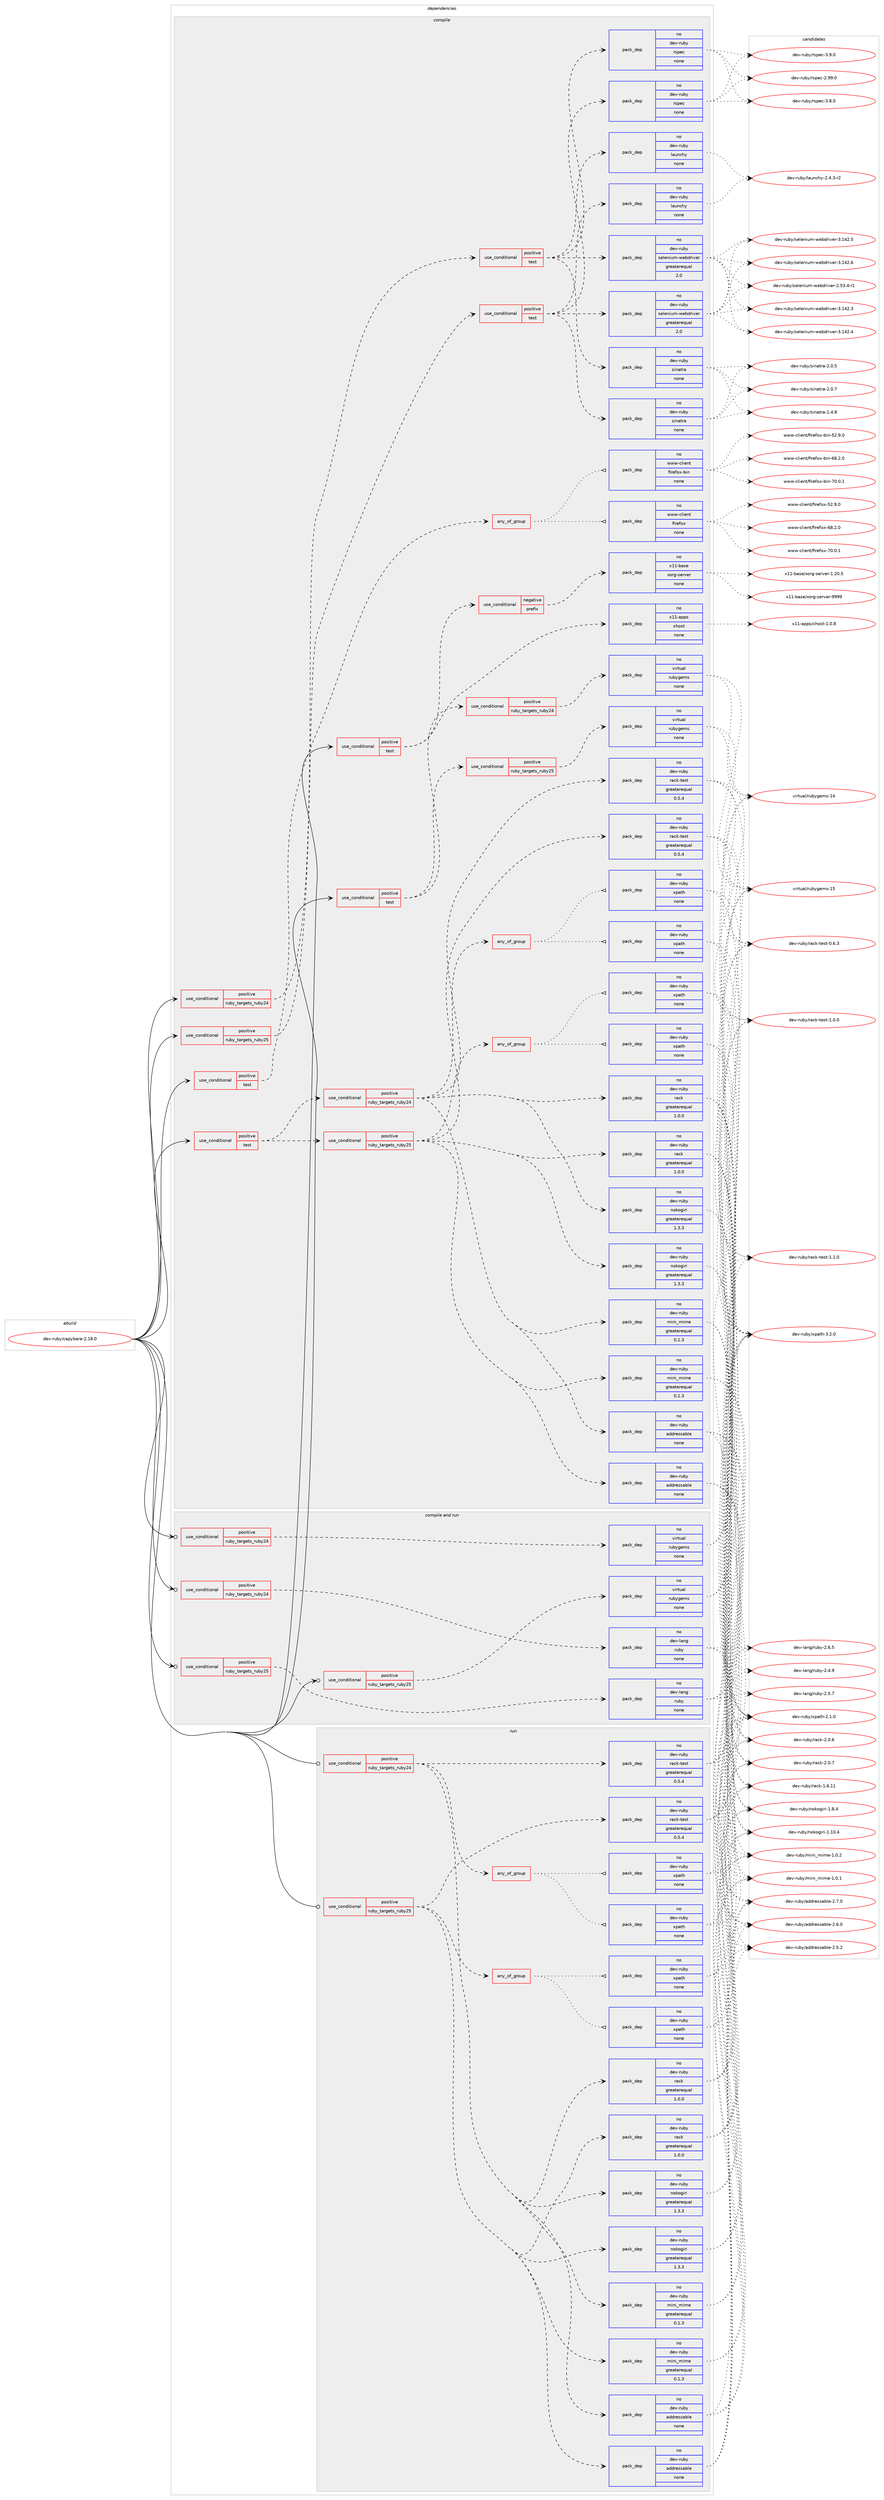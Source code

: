 digraph prolog {

# *************
# Graph options
# *************

newrank=true;
concentrate=true;
compound=true;
graph [rankdir=LR,fontname=Helvetica,fontsize=10,ranksep=1.5];#, ranksep=2.5, nodesep=0.2];
edge  [arrowhead=vee];
node  [fontname=Helvetica,fontsize=10];

# **********
# The ebuild
# **********

subgraph cluster_leftcol {
color=gray;
rank=same;
label=<<i>ebuild</i>>;
id [label="dev-ruby/capybara-2.18.0", color=red, width=4, href="../dev-ruby/capybara-2.18.0.svg"];
}

# ****************
# The dependencies
# ****************

subgraph cluster_midcol {
color=gray;
label=<<i>dependencies</i>>;
subgraph cluster_compile {
fillcolor="#eeeeee";
style=filled;
label=<<i>compile</i>>;
subgraph cond159839 {
dependency680264 [label=<<TABLE BORDER="0" CELLBORDER="1" CELLSPACING="0" CELLPADDING="4"><TR><TD ROWSPAN="3" CELLPADDING="10">use_conditional</TD></TR><TR><TD>positive</TD></TR><TR><TD>ruby_targets_ruby24</TD></TR></TABLE>>, shape=none, color=red];
subgraph cond159840 {
dependency680265 [label=<<TABLE BORDER="0" CELLBORDER="1" CELLSPACING="0" CELLPADDING="4"><TR><TD ROWSPAN="3" CELLPADDING="10">use_conditional</TD></TR><TR><TD>positive</TD></TR><TR><TD>test</TD></TR></TABLE>>, shape=none, color=red];
subgraph pack508471 {
dependency680266 [label=<<TABLE BORDER="0" CELLBORDER="1" CELLSPACING="0" CELLPADDING="4" WIDTH="220"><TR><TD ROWSPAN="6" CELLPADDING="30">pack_dep</TD></TR><TR><TD WIDTH="110">no</TD></TR><TR><TD>dev-ruby</TD></TR><TR><TD>rspec</TD></TR><TR><TD>none</TD></TR><TR><TD></TD></TR></TABLE>>, shape=none, color=blue];
}
dependency680265:e -> dependency680266:w [weight=20,style="dashed",arrowhead="vee"];
subgraph pack508472 {
dependency680267 [label=<<TABLE BORDER="0" CELLBORDER="1" CELLSPACING="0" CELLPADDING="4" WIDTH="220"><TR><TD ROWSPAN="6" CELLPADDING="30">pack_dep</TD></TR><TR><TD WIDTH="110">no</TD></TR><TR><TD>dev-ruby</TD></TR><TR><TD>launchy</TD></TR><TR><TD>none</TD></TR><TR><TD></TD></TR></TABLE>>, shape=none, color=blue];
}
dependency680265:e -> dependency680267:w [weight=20,style="dashed",arrowhead="vee"];
subgraph pack508473 {
dependency680268 [label=<<TABLE BORDER="0" CELLBORDER="1" CELLSPACING="0" CELLPADDING="4" WIDTH="220"><TR><TD ROWSPAN="6" CELLPADDING="30">pack_dep</TD></TR><TR><TD WIDTH="110">no</TD></TR><TR><TD>dev-ruby</TD></TR><TR><TD>selenium-webdriver</TD></TR><TR><TD>greaterequal</TD></TR><TR><TD>2.0</TD></TR></TABLE>>, shape=none, color=blue];
}
dependency680265:e -> dependency680268:w [weight=20,style="dashed",arrowhead="vee"];
subgraph pack508474 {
dependency680269 [label=<<TABLE BORDER="0" CELLBORDER="1" CELLSPACING="0" CELLPADDING="4" WIDTH="220"><TR><TD ROWSPAN="6" CELLPADDING="30">pack_dep</TD></TR><TR><TD WIDTH="110">no</TD></TR><TR><TD>dev-ruby</TD></TR><TR><TD>sinatra</TD></TR><TR><TD>none</TD></TR><TR><TD></TD></TR></TABLE>>, shape=none, color=blue];
}
dependency680265:e -> dependency680269:w [weight=20,style="dashed",arrowhead="vee"];
}
dependency680264:e -> dependency680265:w [weight=20,style="dashed",arrowhead="vee"];
}
id:e -> dependency680264:w [weight=20,style="solid",arrowhead="vee"];
subgraph cond159841 {
dependency680270 [label=<<TABLE BORDER="0" CELLBORDER="1" CELLSPACING="0" CELLPADDING="4"><TR><TD ROWSPAN="3" CELLPADDING="10">use_conditional</TD></TR><TR><TD>positive</TD></TR><TR><TD>ruby_targets_ruby25</TD></TR></TABLE>>, shape=none, color=red];
subgraph cond159842 {
dependency680271 [label=<<TABLE BORDER="0" CELLBORDER="1" CELLSPACING="0" CELLPADDING="4"><TR><TD ROWSPAN="3" CELLPADDING="10">use_conditional</TD></TR><TR><TD>positive</TD></TR><TR><TD>test</TD></TR></TABLE>>, shape=none, color=red];
subgraph pack508475 {
dependency680272 [label=<<TABLE BORDER="0" CELLBORDER="1" CELLSPACING="0" CELLPADDING="4" WIDTH="220"><TR><TD ROWSPAN="6" CELLPADDING="30">pack_dep</TD></TR><TR><TD WIDTH="110">no</TD></TR><TR><TD>dev-ruby</TD></TR><TR><TD>rspec</TD></TR><TR><TD>none</TD></TR><TR><TD></TD></TR></TABLE>>, shape=none, color=blue];
}
dependency680271:e -> dependency680272:w [weight=20,style="dashed",arrowhead="vee"];
subgraph pack508476 {
dependency680273 [label=<<TABLE BORDER="0" CELLBORDER="1" CELLSPACING="0" CELLPADDING="4" WIDTH="220"><TR><TD ROWSPAN="6" CELLPADDING="30">pack_dep</TD></TR><TR><TD WIDTH="110">no</TD></TR><TR><TD>dev-ruby</TD></TR><TR><TD>launchy</TD></TR><TR><TD>none</TD></TR><TR><TD></TD></TR></TABLE>>, shape=none, color=blue];
}
dependency680271:e -> dependency680273:w [weight=20,style="dashed",arrowhead="vee"];
subgraph pack508477 {
dependency680274 [label=<<TABLE BORDER="0" CELLBORDER="1" CELLSPACING="0" CELLPADDING="4" WIDTH="220"><TR><TD ROWSPAN="6" CELLPADDING="30">pack_dep</TD></TR><TR><TD WIDTH="110">no</TD></TR><TR><TD>dev-ruby</TD></TR><TR><TD>selenium-webdriver</TD></TR><TR><TD>greaterequal</TD></TR><TR><TD>2.0</TD></TR></TABLE>>, shape=none, color=blue];
}
dependency680271:e -> dependency680274:w [weight=20,style="dashed",arrowhead="vee"];
subgraph pack508478 {
dependency680275 [label=<<TABLE BORDER="0" CELLBORDER="1" CELLSPACING="0" CELLPADDING="4" WIDTH="220"><TR><TD ROWSPAN="6" CELLPADDING="30">pack_dep</TD></TR><TR><TD WIDTH="110">no</TD></TR><TR><TD>dev-ruby</TD></TR><TR><TD>sinatra</TD></TR><TR><TD>none</TD></TR><TR><TD></TD></TR></TABLE>>, shape=none, color=blue];
}
dependency680271:e -> dependency680275:w [weight=20,style="dashed",arrowhead="vee"];
}
dependency680270:e -> dependency680271:w [weight=20,style="dashed",arrowhead="vee"];
}
id:e -> dependency680270:w [weight=20,style="solid",arrowhead="vee"];
subgraph cond159843 {
dependency680276 [label=<<TABLE BORDER="0" CELLBORDER="1" CELLSPACING="0" CELLPADDING="4"><TR><TD ROWSPAN="3" CELLPADDING="10">use_conditional</TD></TR><TR><TD>positive</TD></TR><TR><TD>test</TD></TR></TABLE>>, shape=none, color=red];
subgraph any11576 {
dependency680277 [label=<<TABLE BORDER="0" CELLBORDER="1" CELLSPACING="0" CELLPADDING="4"><TR><TD CELLPADDING="10">any_of_group</TD></TR></TABLE>>, shape=none, color=red];subgraph pack508479 {
dependency680278 [label=<<TABLE BORDER="0" CELLBORDER="1" CELLSPACING="0" CELLPADDING="4" WIDTH="220"><TR><TD ROWSPAN="6" CELLPADDING="30">pack_dep</TD></TR><TR><TD WIDTH="110">no</TD></TR><TR><TD>www-client</TD></TR><TR><TD>firefox</TD></TR><TR><TD>none</TD></TR><TR><TD></TD></TR></TABLE>>, shape=none, color=blue];
}
dependency680277:e -> dependency680278:w [weight=20,style="dotted",arrowhead="oinv"];
subgraph pack508480 {
dependency680279 [label=<<TABLE BORDER="0" CELLBORDER="1" CELLSPACING="0" CELLPADDING="4" WIDTH="220"><TR><TD ROWSPAN="6" CELLPADDING="30">pack_dep</TD></TR><TR><TD WIDTH="110">no</TD></TR><TR><TD>www-client</TD></TR><TR><TD>firefox-bin</TD></TR><TR><TD>none</TD></TR><TR><TD></TD></TR></TABLE>>, shape=none, color=blue];
}
dependency680277:e -> dependency680279:w [weight=20,style="dotted",arrowhead="oinv"];
}
dependency680276:e -> dependency680277:w [weight=20,style="dashed",arrowhead="vee"];
}
id:e -> dependency680276:w [weight=20,style="solid",arrowhead="vee"];
subgraph cond159844 {
dependency680280 [label=<<TABLE BORDER="0" CELLBORDER="1" CELLSPACING="0" CELLPADDING="4"><TR><TD ROWSPAN="3" CELLPADDING="10">use_conditional</TD></TR><TR><TD>positive</TD></TR><TR><TD>test</TD></TR></TABLE>>, shape=none, color=red];
subgraph cond159845 {
dependency680281 [label=<<TABLE BORDER="0" CELLBORDER="1" CELLSPACING="0" CELLPADDING="4"><TR><TD ROWSPAN="3" CELLPADDING="10">use_conditional</TD></TR><TR><TD>negative</TD></TR><TR><TD>prefix</TD></TR></TABLE>>, shape=none, color=red];
subgraph pack508481 {
dependency680282 [label=<<TABLE BORDER="0" CELLBORDER="1" CELLSPACING="0" CELLPADDING="4" WIDTH="220"><TR><TD ROWSPAN="6" CELLPADDING="30">pack_dep</TD></TR><TR><TD WIDTH="110">no</TD></TR><TR><TD>x11-base</TD></TR><TR><TD>xorg-server</TD></TR><TR><TD>none</TD></TR><TR><TD></TD></TR></TABLE>>, shape=none, color=blue];
}
dependency680281:e -> dependency680282:w [weight=20,style="dashed",arrowhead="vee"];
}
dependency680280:e -> dependency680281:w [weight=20,style="dashed",arrowhead="vee"];
subgraph pack508482 {
dependency680283 [label=<<TABLE BORDER="0" CELLBORDER="1" CELLSPACING="0" CELLPADDING="4" WIDTH="220"><TR><TD ROWSPAN="6" CELLPADDING="30">pack_dep</TD></TR><TR><TD WIDTH="110">no</TD></TR><TR><TD>x11-apps</TD></TR><TR><TD>xhost</TD></TR><TR><TD>none</TD></TR><TR><TD></TD></TR></TABLE>>, shape=none, color=blue];
}
dependency680280:e -> dependency680283:w [weight=20,style="dashed",arrowhead="vee"];
}
id:e -> dependency680280:w [weight=20,style="solid",arrowhead="vee"];
subgraph cond159846 {
dependency680284 [label=<<TABLE BORDER="0" CELLBORDER="1" CELLSPACING="0" CELLPADDING="4"><TR><TD ROWSPAN="3" CELLPADDING="10">use_conditional</TD></TR><TR><TD>positive</TD></TR><TR><TD>test</TD></TR></TABLE>>, shape=none, color=red];
subgraph cond159847 {
dependency680285 [label=<<TABLE BORDER="0" CELLBORDER="1" CELLSPACING="0" CELLPADDING="4"><TR><TD ROWSPAN="3" CELLPADDING="10">use_conditional</TD></TR><TR><TD>positive</TD></TR><TR><TD>ruby_targets_ruby24</TD></TR></TABLE>>, shape=none, color=red];
subgraph pack508483 {
dependency680286 [label=<<TABLE BORDER="0" CELLBORDER="1" CELLSPACING="0" CELLPADDING="4" WIDTH="220"><TR><TD ROWSPAN="6" CELLPADDING="30">pack_dep</TD></TR><TR><TD WIDTH="110">no</TD></TR><TR><TD>dev-ruby</TD></TR><TR><TD>addressable</TD></TR><TR><TD>none</TD></TR><TR><TD></TD></TR></TABLE>>, shape=none, color=blue];
}
dependency680285:e -> dependency680286:w [weight=20,style="dashed",arrowhead="vee"];
subgraph pack508484 {
dependency680287 [label=<<TABLE BORDER="0" CELLBORDER="1" CELLSPACING="0" CELLPADDING="4" WIDTH="220"><TR><TD ROWSPAN="6" CELLPADDING="30">pack_dep</TD></TR><TR><TD WIDTH="110">no</TD></TR><TR><TD>dev-ruby</TD></TR><TR><TD>mini_mime</TD></TR><TR><TD>greaterequal</TD></TR><TR><TD>0.1.3</TD></TR></TABLE>>, shape=none, color=blue];
}
dependency680285:e -> dependency680287:w [weight=20,style="dashed",arrowhead="vee"];
subgraph pack508485 {
dependency680288 [label=<<TABLE BORDER="0" CELLBORDER="1" CELLSPACING="0" CELLPADDING="4" WIDTH="220"><TR><TD ROWSPAN="6" CELLPADDING="30">pack_dep</TD></TR><TR><TD WIDTH="110">no</TD></TR><TR><TD>dev-ruby</TD></TR><TR><TD>nokogiri</TD></TR><TR><TD>greaterequal</TD></TR><TR><TD>1.3.3</TD></TR></TABLE>>, shape=none, color=blue];
}
dependency680285:e -> dependency680288:w [weight=20,style="dashed",arrowhead="vee"];
subgraph pack508486 {
dependency680289 [label=<<TABLE BORDER="0" CELLBORDER="1" CELLSPACING="0" CELLPADDING="4" WIDTH="220"><TR><TD ROWSPAN="6" CELLPADDING="30">pack_dep</TD></TR><TR><TD WIDTH="110">no</TD></TR><TR><TD>dev-ruby</TD></TR><TR><TD>rack</TD></TR><TR><TD>greaterequal</TD></TR><TR><TD>1.0.0</TD></TR></TABLE>>, shape=none, color=blue];
}
dependency680285:e -> dependency680289:w [weight=20,style="dashed",arrowhead="vee"];
subgraph pack508487 {
dependency680290 [label=<<TABLE BORDER="0" CELLBORDER="1" CELLSPACING="0" CELLPADDING="4" WIDTH="220"><TR><TD ROWSPAN="6" CELLPADDING="30">pack_dep</TD></TR><TR><TD WIDTH="110">no</TD></TR><TR><TD>dev-ruby</TD></TR><TR><TD>rack-test</TD></TR><TR><TD>greaterequal</TD></TR><TR><TD>0.5.4</TD></TR></TABLE>>, shape=none, color=blue];
}
dependency680285:e -> dependency680290:w [weight=20,style="dashed",arrowhead="vee"];
subgraph any11577 {
dependency680291 [label=<<TABLE BORDER="0" CELLBORDER="1" CELLSPACING="0" CELLPADDING="4"><TR><TD CELLPADDING="10">any_of_group</TD></TR></TABLE>>, shape=none, color=red];subgraph pack508488 {
dependency680292 [label=<<TABLE BORDER="0" CELLBORDER="1" CELLSPACING="0" CELLPADDING="4" WIDTH="220"><TR><TD ROWSPAN="6" CELLPADDING="30">pack_dep</TD></TR><TR><TD WIDTH="110">no</TD></TR><TR><TD>dev-ruby</TD></TR><TR><TD>xpath</TD></TR><TR><TD>none</TD></TR><TR><TD></TD></TR></TABLE>>, shape=none, color=blue];
}
dependency680291:e -> dependency680292:w [weight=20,style="dotted",arrowhead="oinv"];
subgraph pack508489 {
dependency680293 [label=<<TABLE BORDER="0" CELLBORDER="1" CELLSPACING="0" CELLPADDING="4" WIDTH="220"><TR><TD ROWSPAN="6" CELLPADDING="30">pack_dep</TD></TR><TR><TD WIDTH="110">no</TD></TR><TR><TD>dev-ruby</TD></TR><TR><TD>xpath</TD></TR><TR><TD>none</TD></TR><TR><TD></TD></TR></TABLE>>, shape=none, color=blue];
}
dependency680291:e -> dependency680293:w [weight=20,style="dotted",arrowhead="oinv"];
}
dependency680285:e -> dependency680291:w [weight=20,style="dashed",arrowhead="vee"];
}
dependency680284:e -> dependency680285:w [weight=20,style="dashed",arrowhead="vee"];
subgraph cond159848 {
dependency680294 [label=<<TABLE BORDER="0" CELLBORDER="1" CELLSPACING="0" CELLPADDING="4"><TR><TD ROWSPAN="3" CELLPADDING="10">use_conditional</TD></TR><TR><TD>positive</TD></TR><TR><TD>ruby_targets_ruby25</TD></TR></TABLE>>, shape=none, color=red];
subgraph pack508490 {
dependency680295 [label=<<TABLE BORDER="0" CELLBORDER="1" CELLSPACING="0" CELLPADDING="4" WIDTH="220"><TR><TD ROWSPAN="6" CELLPADDING="30">pack_dep</TD></TR><TR><TD WIDTH="110">no</TD></TR><TR><TD>dev-ruby</TD></TR><TR><TD>addressable</TD></TR><TR><TD>none</TD></TR><TR><TD></TD></TR></TABLE>>, shape=none, color=blue];
}
dependency680294:e -> dependency680295:w [weight=20,style="dashed",arrowhead="vee"];
subgraph pack508491 {
dependency680296 [label=<<TABLE BORDER="0" CELLBORDER="1" CELLSPACING="0" CELLPADDING="4" WIDTH="220"><TR><TD ROWSPAN="6" CELLPADDING="30">pack_dep</TD></TR><TR><TD WIDTH="110">no</TD></TR><TR><TD>dev-ruby</TD></TR><TR><TD>mini_mime</TD></TR><TR><TD>greaterequal</TD></TR><TR><TD>0.1.3</TD></TR></TABLE>>, shape=none, color=blue];
}
dependency680294:e -> dependency680296:w [weight=20,style="dashed",arrowhead="vee"];
subgraph pack508492 {
dependency680297 [label=<<TABLE BORDER="0" CELLBORDER="1" CELLSPACING="0" CELLPADDING="4" WIDTH="220"><TR><TD ROWSPAN="6" CELLPADDING="30">pack_dep</TD></TR><TR><TD WIDTH="110">no</TD></TR><TR><TD>dev-ruby</TD></TR><TR><TD>nokogiri</TD></TR><TR><TD>greaterequal</TD></TR><TR><TD>1.3.3</TD></TR></TABLE>>, shape=none, color=blue];
}
dependency680294:e -> dependency680297:w [weight=20,style="dashed",arrowhead="vee"];
subgraph pack508493 {
dependency680298 [label=<<TABLE BORDER="0" CELLBORDER="1" CELLSPACING="0" CELLPADDING="4" WIDTH="220"><TR><TD ROWSPAN="6" CELLPADDING="30">pack_dep</TD></TR><TR><TD WIDTH="110">no</TD></TR><TR><TD>dev-ruby</TD></TR><TR><TD>rack</TD></TR><TR><TD>greaterequal</TD></TR><TR><TD>1.0.0</TD></TR></TABLE>>, shape=none, color=blue];
}
dependency680294:e -> dependency680298:w [weight=20,style="dashed",arrowhead="vee"];
subgraph pack508494 {
dependency680299 [label=<<TABLE BORDER="0" CELLBORDER="1" CELLSPACING="0" CELLPADDING="4" WIDTH="220"><TR><TD ROWSPAN="6" CELLPADDING="30">pack_dep</TD></TR><TR><TD WIDTH="110">no</TD></TR><TR><TD>dev-ruby</TD></TR><TR><TD>rack-test</TD></TR><TR><TD>greaterequal</TD></TR><TR><TD>0.5.4</TD></TR></TABLE>>, shape=none, color=blue];
}
dependency680294:e -> dependency680299:w [weight=20,style="dashed",arrowhead="vee"];
subgraph any11578 {
dependency680300 [label=<<TABLE BORDER="0" CELLBORDER="1" CELLSPACING="0" CELLPADDING="4"><TR><TD CELLPADDING="10">any_of_group</TD></TR></TABLE>>, shape=none, color=red];subgraph pack508495 {
dependency680301 [label=<<TABLE BORDER="0" CELLBORDER="1" CELLSPACING="0" CELLPADDING="4" WIDTH="220"><TR><TD ROWSPAN="6" CELLPADDING="30">pack_dep</TD></TR><TR><TD WIDTH="110">no</TD></TR><TR><TD>dev-ruby</TD></TR><TR><TD>xpath</TD></TR><TR><TD>none</TD></TR><TR><TD></TD></TR></TABLE>>, shape=none, color=blue];
}
dependency680300:e -> dependency680301:w [weight=20,style="dotted",arrowhead="oinv"];
subgraph pack508496 {
dependency680302 [label=<<TABLE BORDER="0" CELLBORDER="1" CELLSPACING="0" CELLPADDING="4" WIDTH="220"><TR><TD ROWSPAN="6" CELLPADDING="30">pack_dep</TD></TR><TR><TD WIDTH="110">no</TD></TR><TR><TD>dev-ruby</TD></TR><TR><TD>xpath</TD></TR><TR><TD>none</TD></TR><TR><TD></TD></TR></TABLE>>, shape=none, color=blue];
}
dependency680300:e -> dependency680302:w [weight=20,style="dotted",arrowhead="oinv"];
}
dependency680294:e -> dependency680300:w [weight=20,style="dashed",arrowhead="vee"];
}
dependency680284:e -> dependency680294:w [weight=20,style="dashed",arrowhead="vee"];
}
id:e -> dependency680284:w [weight=20,style="solid",arrowhead="vee"];
subgraph cond159849 {
dependency680303 [label=<<TABLE BORDER="0" CELLBORDER="1" CELLSPACING="0" CELLPADDING="4"><TR><TD ROWSPAN="3" CELLPADDING="10">use_conditional</TD></TR><TR><TD>positive</TD></TR><TR><TD>test</TD></TR></TABLE>>, shape=none, color=red];
subgraph cond159850 {
dependency680304 [label=<<TABLE BORDER="0" CELLBORDER="1" CELLSPACING="0" CELLPADDING="4"><TR><TD ROWSPAN="3" CELLPADDING="10">use_conditional</TD></TR><TR><TD>positive</TD></TR><TR><TD>ruby_targets_ruby24</TD></TR></TABLE>>, shape=none, color=red];
subgraph pack508497 {
dependency680305 [label=<<TABLE BORDER="0" CELLBORDER="1" CELLSPACING="0" CELLPADDING="4" WIDTH="220"><TR><TD ROWSPAN="6" CELLPADDING="30">pack_dep</TD></TR><TR><TD WIDTH="110">no</TD></TR><TR><TD>virtual</TD></TR><TR><TD>rubygems</TD></TR><TR><TD>none</TD></TR><TR><TD></TD></TR></TABLE>>, shape=none, color=blue];
}
dependency680304:e -> dependency680305:w [weight=20,style="dashed",arrowhead="vee"];
}
dependency680303:e -> dependency680304:w [weight=20,style="dashed",arrowhead="vee"];
subgraph cond159851 {
dependency680306 [label=<<TABLE BORDER="0" CELLBORDER="1" CELLSPACING="0" CELLPADDING="4"><TR><TD ROWSPAN="3" CELLPADDING="10">use_conditional</TD></TR><TR><TD>positive</TD></TR><TR><TD>ruby_targets_ruby25</TD></TR></TABLE>>, shape=none, color=red];
subgraph pack508498 {
dependency680307 [label=<<TABLE BORDER="0" CELLBORDER="1" CELLSPACING="0" CELLPADDING="4" WIDTH="220"><TR><TD ROWSPAN="6" CELLPADDING="30">pack_dep</TD></TR><TR><TD WIDTH="110">no</TD></TR><TR><TD>virtual</TD></TR><TR><TD>rubygems</TD></TR><TR><TD>none</TD></TR><TR><TD></TD></TR></TABLE>>, shape=none, color=blue];
}
dependency680306:e -> dependency680307:w [weight=20,style="dashed",arrowhead="vee"];
}
dependency680303:e -> dependency680306:w [weight=20,style="dashed",arrowhead="vee"];
}
id:e -> dependency680303:w [weight=20,style="solid",arrowhead="vee"];
}
subgraph cluster_compileandrun {
fillcolor="#eeeeee";
style=filled;
label=<<i>compile and run</i>>;
subgraph cond159852 {
dependency680308 [label=<<TABLE BORDER="0" CELLBORDER="1" CELLSPACING="0" CELLPADDING="4"><TR><TD ROWSPAN="3" CELLPADDING="10">use_conditional</TD></TR><TR><TD>positive</TD></TR><TR><TD>ruby_targets_ruby24</TD></TR></TABLE>>, shape=none, color=red];
subgraph pack508499 {
dependency680309 [label=<<TABLE BORDER="0" CELLBORDER="1" CELLSPACING="0" CELLPADDING="4" WIDTH="220"><TR><TD ROWSPAN="6" CELLPADDING="30">pack_dep</TD></TR><TR><TD WIDTH="110">no</TD></TR><TR><TD>dev-lang</TD></TR><TR><TD>ruby</TD></TR><TR><TD>none</TD></TR><TR><TD></TD></TR></TABLE>>, shape=none, color=blue];
}
dependency680308:e -> dependency680309:w [weight=20,style="dashed",arrowhead="vee"];
}
id:e -> dependency680308:w [weight=20,style="solid",arrowhead="odotvee"];
subgraph cond159853 {
dependency680310 [label=<<TABLE BORDER="0" CELLBORDER="1" CELLSPACING="0" CELLPADDING="4"><TR><TD ROWSPAN="3" CELLPADDING="10">use_conditional</TD></TR><TR><TD>positive</TD></TR><TR><TD>ruby_targets_ruby24</TD></TR></TABLE>>, shape=none, color=red];
subgraph pack508500 {
dependency680311 [label=<<TABLE BORDER="0" CELLBORDER="1" CELLSPACING="0" CELLPADDING="4" WIDTH="220"><TR><TD ROWSPAN="6" CELLPADDING="30">pack_dep</TD></TR><TR><TD WIDTH="110">no</TD></TR><TR><TD>virtual</TD></TR><TR><TD>rubygems</TD></TR><TR><TD>none</TD></TR><TR><TD></TD></TR></TABLE>>, shape=none, color=blue];
}
dependency680310:e -> dependency680311:w [weight=20,style="dashed",arrowhead="vee"];
}
id:e -> dependency680310:w [weight=20,style="solid",arrowhead="odotvee"];
subgraph cond159854 {
dependency680312 [label=<<TABLE BORDER="0" CELLBORDER="1" CELLSPACING="0" CELLPADDING="4"><TR><TD ROWSPAN="3" CELLPADDING="10">use_conditional</TD></TR><TR><TD>positive</TD></TR><TR><TD>ruby_targets_ruby25</TD></TR></TABLE>>, shape=none, color=red];
subgraph pack508501 {
dependency680313 [label=<<TABLE BORDER="0" CELLBORDER="1" CELLSPACING="0" CELLPADDING="4" WIDTH="220"><TR><TD ROWSPAN="6" CELLPADDING="30">pack_dep</TD></TR><TR><TD WIDTH="110">no</TD></TR><TR><TD>dev-lang</TD></TR><TR><TD>ruby</TD></TR><TR><TD>none</TD></TR><TR><TD></TD></TR></TABLE>>, shape=none, color=blue];
}
dependency680312:e -> dependency680313:w [weight=20,style="dashed",arrowhead="vee"];
}
id:e -> dependency680312:w [weight=20,style="solid",arrowhead="odotvee"];
subgraph cond159855 {
dependency680314 [label=<<TABLE BORDER="0" CELLBORDER="1" CELLSPACING="0" CELLPADDING="4"><TR><TD ROWSPAN="3" CELLPADDING="10">use_conditional</TD></TR><TR><TD>positive</TD></TR><TR><TD>ruby_targets_ruby25</TD></TR></TABLE>>, shape=none, color=red];
subgraph pack508502 {
dependency680315 [label=<<TABLE BORDER="0" CELLBORDER="1" CELLSPACING="0" CELLPADDING="4" WIDTH="220"><TR><TD ROWSPAN="6" CELLPADDING="30">pack_dep</TD></TR><TR><TD WIDTH="110">no</TD></TR><TR><TD>virtual</TD></TR><TR><TD>rubygems</TD></TR><TR><TD>none</TD></TR><TR><TD></TD></TR></TABLE>>, shape=none, color=blue];
}
dependency680314:e -> dependency680315:w [weight=20,style="dashed",arrowhead="vee"];
}
id:e -> dependency680314:w [weight=20,style="solid",arrowhead="odotvee"];
}
subgraph cluster_run {
fillcolor="#eeeeee";
style=filled;
label=<<i>run</i>>;
subgraph cond159856 {
dependency680316 [label=<<TABLE BORDER="0" CELLBORDER="1" CELLSPACING="0" CELLPADDING="4"><TR><TD ROWSPAN="3" CELLPADDING="10">use_conditional</TD></TR><TR><TD>positive</TD></TR><TR><TD>ruby_targets_ruby24</TD></TR></TABLE>>, shape=none, color=red];
subgraph pack508503 {
dependency680317 [label=<<TABLE BORDER="0" CELLBORDER="1" CELLSPACING="0" CELLPADDING="4" WIDTH="220"><TR><TD ROWSPAN="6" CELLPADDING="30">pack_dep</TD></TR><TR><TD WIDTH="110">no</TD></TR><TR><TD>dev-ruby</TD></TR><TR><TD>addressable</TD></TR><TR><TD>none</TD></TR><TR><TD></TD></TR></TABLE>>, shape=none, color=blue];
}
dependency680316:e -> dependency680317:w [weight=20,style="dashed",arrowhead="vee"];
subgraph pack508504 {
dependency680318 [label=<<TABLE BORDER="0" CELLBORDER="1" CELLSPACING="0" CELLPADDING="4" WIDTH="220"><TR><TD ROWSPAN="6" CELLPADDING="30">pack_dep</TD></TR><TR><TD WIDTH="110">no</TD></TR><TR><TD>dev-ruby</TD></TR><TR><TD>mini_mime</TD></TR><TR><TD>greaterequal</TD></TR><TR><TD>0.1.3</TD></TR></TABLE>>, shape=none, color=blue];
}
dependency680316:e -> dependency680318:w [weight=20,style="dashed",arrowhead="vee"];
subgraph pack508505 {
dependency680319 [label=<<TABLE BORDER="0" CELLBORDER="1" CELLSPACING="0" CELLPADDING="4" WIDTH="220"><TR><TD ROWSPAN="6" CELLPADDING="30">pack_dep</TD></TR><TR><TD WIDTH="110">no</TD></TR><TR><TD>dev-ruby</TD></TR><TR><TD>nokogiri</TD></TR><TR><TD>greaterequal</TD></TR><TR><TD>1.3.3</TD></TR></TABLE>>, shape=none, color=blue];
}
dependency680316:e -> dependency680319:w [weight=20,style="dashed",arrowhead="vee"];
subgraph pack508506 {
dependency680320 [label=<<TABLE BORDER="0" CELLBORDER="1" CELLSPACING="0" CELLPADDING="4" WIDTH="220"><TR><TD ROWSPAN="6" CELLPADDING="30">pack_dep</TD></TR><TR><TD WIDTH="110">no</TD></TR><TR><TD>dev-ruby</TD></TR><TR><TD>rack</TD></TR><TR><TD>greaterequal</TD></TR><TR><TD>1.0.0</TD></TR></TABLE>>, shape=none, color=blue];
}
dependency680316:e -> dependency680320:w [weight=20,style="dashed",arrowhead="vee"];
subgraph pack508507 {
dependency680321 [label=<<TABLE BORDER="0" CELLBORDER="1" CELLSPACING="0" CELLPADDING="4" WIDTH="220"><TR><TD ROWSPAN="6" CELLPADDING="30">pack_dep</TD></TR><TR><TD WIDTH="110">no</TD></TR><TR><TD>dev-ruby</TD></TR><TR><TD>rack-test</TD></TR><TR><TD>greaterequal</TD></TR><TR><TD>0.5.4</TD></TR></TABLE>>, shape=none, color=blue];
}
dependency680316:e -> dependency680321:w [weight=20,style="dashed",arrowhead="vee"];
subgraph any11579 {
dependency680322 [label=<<TABLE BORDER="0" CELLBORDER="1" CELLSPACING="0" CELLPADDING="4"><TR><TD CELLPADDING="10">any_of_group</TD></TR></TABLE>>, shape=none, color=red];subgraph pack508508 {
dependency680323 [label=<<TABLE BORDER="0" CELLBORDER="1" CELLSPACING="0" CELLPADDING="4" WIDTH="220"><TR><TD ROWSPAN="6" CELLPADDING="30">pack_dep</TD></TR><TR><TD WIDTH="110">no</TD></TR><TR><TD>dev-ruby</TD></TR><TR><TD>xpath</TD></TR><TR><TD>none</TD></TR><TR><TD></TD></TR></TABLE>>, shape=none, color=blue];
}
dependency680322:e -> dependency680323:w [weight=20,style="dotted",arrowhead="oinv"];
subgraph pack508509 {
dependency680324 [label=<<TABLE BORDER="0" CELLBORDER="1" CELLSPACING="0" CELLPADDING="4" WIDTH="220"><TR><TD ROWSPAN="6" CELLPADDING="30">pack_dep</TD></TR><TR><TD WIDTH="110">no</TD></TR><TR><TD>dev-ruby</TD></TR><TR><TD>xpath</TD></TR><TR><TD>none</TD></TR><TR><TD></TD></TR></TABLE>>, shape=none, color=blue];
}
dependency680322:e -> dependency680324:w [weight=20,style="dotted",arrowhead="oinv"];
}
dependency680316:e -> dependency680322:w [weight=20,style="dashed",arrowhead="vee"];
}
id:e -> dependency680316:w [weight=20,style="solid",arrowhead="odot"];
subgraph cond159857 {
dependency680325 [label=<<TABLE BORDER="0" CELLBORDER="1" CELLSPACING="0" CELLPADDING="4"><TR><TD ROWSPAN="3" CELLPADDING="10">use_conditional</TD></TR><TR><TD>positive</TD></TR><TR><TD>ruby_targets_ruby25</TD></TR></TABLE>>, shape=none, color=red];
subgraph pack508510 {
dependency680326 [label=<<TABLE BORDER="0" CELLBORDER="1" CELLSPACING="0" CELLPADDING="4" WIDTH="220"><TR><TD ROWSPAN="6" CELLPADDING="30">pack_dep</TD></TR><TR><TD WIDTH="110">no</TD></TR><TR><TD>dev-ruby</TD></TR><TR><TD>addressable</TD></TR><TR><TD>none</TD></TR><TR><TD></TD></TR></TABLE>>, shape=none, color=blue];
}
dependency680325:e -> dependency680326:w [weight=20,style="dashed",arrowhead="vee"];
subgraph pack508511 {
dependency680327 [label=<<TABLE BORDER="0" CELLBORDER="1" CELLSPACING="0" CELLPADDING="4" WIDTH="220"><TR><TD ROWSPAN="6" CELLPADDING="30">pack_dep</TD></TR><TR><TD WIDTH="110">no</TD></TR><TR><TD>dev-ruby</TD></TR><TR><TD>mini_mime</TD></TR><TR><TD>greaterequal</TD></TR><TR><TD>0.1.3</TD></TR></TABLE>>, shape=none, color=blue];
}
dependency680325:e -> dependency680327:w [weight=20,style="dashed",arrowhead="vee"];
subgraph pack508512 {
dependency680328 [label=<<TABLE BORDER="0" CELLBORDER="1" CELLSPACING="0" CELLPADDING="4" WIDTH="220"><TR><TD ROWSPAN="6" CELLPADDING="30">pack_dep</TD></TR><TR><TD WIDTH="110">no</TD></TR><TR><TD>dev-ruby</TD></TR><TR><TD>nokogiri</TD></TR><TR><TD>greaterequal</TD></TR><TR><TD>1.3.3</TD></TR></TABLE>>, shape=none, color=blue];
}
dependency680325:e -> dependency680328:w [weight=20,style="dashed",arrowhead="vee"];
subgraph pack508513 {
dependency680329 [label=<<TABLE BORDER="0" CELLBORDER="1" CELLSPACING="0" CELLPADDING="4" WIDTH="220"><TR><TD ROWSPAN="6" CELLPADDING="30">pack_dep</TD></TR><TR><TD WIDTH="110">no</TD></TR><TR><TD>dev-ruby</TD></TR><TR><TD>rack</TD></TR><TR><TD>greaterequal</TD></TR><TR><TD>1.0.0</TD></TR></TABLE>>, shape=none, color=blue];
}
dependency680325:e -> dependency680329:w [weight=20,style="dashed",arrowhead="vee"];
subgraph pack508514 {
dependency680330 [label=<<TABLE BORDER="0" CELLBORDER="1" CELLSPACING="0" CELLPADDING="4" WIDTH="220"><TR><TD ROWSPAN="6" CELLPADDING="30">pack_dep</TD></TR><TR><TD WIDTH="110">no</TD></TR><TR><TD>dev-ruby</TD></TR><TR><TD>rack-test</TD></TR><TR><TD>greaterequal</TD></TR><TR><TD>0.5.4</TD></TR></TABLE>>, shape=none, color=blue];
}
dependency680325:e -> dependency680330:w [weight=20,style="dashed",arrowhead="vee"];
subgraph any11580 {
dependency680331 [label=<<TABLE BORDER="0" CELLBORDER="1" CELLSPACING="0" CELLPADDING="4"><TR><TD CELLPADDING="10">any_of_group</TD></TR></TABLE>>, shape=none, color=red];subgraph pack508515 {
dependency680332 [label=<<TABLE BORDER="0" CELLBORDER="1" CELLSPACING="0" CELLPADDING="4" WIDTH="220"><TR><TD ROWSPAN="6" CELLPADDING="30">pack_dep</TD></TR><TR><TD WIDTH="110">no</TD></TR><TR><TD>dev-ruby</TD></TR><TR><TD>xpath</TD></TR><TR><TD>none</TD></TR><TR><TD></TD></TR></TABLE>>, shape=none, color=blue];
}
dependency680331:e -> dependency680332:w [weight=20,style="dotted",arrowhead="oinv"];
subgraph pack508516 {
dependency680333 [label=<<TABLE BORDER="0" CELLBORDER="1" CELLSPACING="0" CELLPADDING="4" WIDTH="220"><TR><TD ROWSPAN="6" CELLPADDING="30">pack_dep</TD></TR><TR><TD WIDTH="110">no</TD></TR><TR><TD>dev-ruby</TD></TR><TR><TD>xpath</TD></TR><TR><TD>none</TD></TR><TR><TD></TD></TR></TABLE>>, shape=none, color=blue];
}
dependency680331:e -> dependency680333:w [weight=20,style="dotted",arrowhead="oinv"];
}
dependency680325:e -> dependency680331:w [weight=20,style="dashed",arrowhead="vee"];
}
id:e -> dependency680325:w [weight=20,style="solid",arrowhead="odot"];
}
}

# **************
# The candidates
# **************

subgraph cluster_choices {
rank=same;
color=gray;
label=<<i>candidates</i>>;

subgraph choice508471 {
color=black;
nodesep=1;
choice1001011184511411798121471141151121019945504657574648 [label="dev-ruby/rspec-2.99.0", color=red, width=4,href="../dev-ruby/rspec-2.99.0.svg"];
choice10010111845114117981214711411511210199455146564648 [label="dev-ruby/rspec-3.8.0", color=red, width=4,href="../dev-ruby/rspec-3.8.0.svg"];
choice10010111845114117981214711411511210199455146574648 [label="dev-ruby/rspec-3.9.0", color=red, width=4,href="../dev-ruby/rspec-3.9.0.svg"];
dependency680266:e -> choice1001011184511411798121471141151121019945504657574648:w [style=dotted,weight="100"];
dependency680266:e -> choice10010111845114117981214711411511210199455146564648:w [style=dotted,weight="100"];
dependency680266:e -> choice10010111845114117981214711411511210199455146574648:w [style=dotted,weight="100"];
}
subgraph choice508472 {
color=black;
nodesep=1;
choice10010111845114117981214710897117110991041214550465246514511450 [label="dev-ruby/launchy-2.4.3-r2", color=red, width=4,href="../dev-ruby/launchy-2.4.3-r2.svg"];
dependency680267:e -> choice10010111845114117981214710897117110991041214550465246514511450:w [style=dotted,weight="100"];
}
subgraph choice508473 {
color=black;
nodesep=1;
choice1001011184511411798121471151011081011101051171094511910198100114105118101114455046535146524511449 [label="dev-ruby/selenium-webdriver-2.53.4-r1", color=red, width=4,href="../dev-ruby/selenium-webdriver-2.53.4-r1.svg"];
choice10010111845114117981214711510110810111010511710945119101981001141051181011144551464952504651 [label="dev-ruby/selenium-webdriver-3.142.3", color=red, width=4,href="../dev-ruby/selenium-webdriver-3.142.3.svg"];
choice10010111845114117981214711510110810111010511710945119101981001141051181011144551464952504652 [label="dev-ruby/selenium-webdriver-3.142.4", color=red, width=4,href="../dev-ruby/selenium-webdriver-3.142.4.svg"];
choice10010111845114117981214711510110810111010511710945119101981001141051181011144551464952504653 [label="dev-ruby/selenium-webdriver-3.142.5", color=red, width=4,href="../dev-ruby/selenium-webdriver-3.142.5.svg"];
choice10010111845114117981214711510110810111010511710945119101981001141051181011144551464952504654 [label="dev-ruby/selenium-webdriver-3.142.6", color=red, width=4,href="../dev-ruby/selenium-webdriver-3.142.6.svg"];
dependency680268:e -> choice1001011184511411798121471151011081011101051171094511910198100114105118101114455046535146524511449:w [style=dotted,weight="100"];
dependency680268:e -> choice10010111845114117981214711510110810111010511710945119101981001141051181011144551464952504651:w [style=dotted,weight="100"];
dependency680268:e -> choice10010111845114117981214711510110810111010511710945119101981001141051181011144551464952504652:w [style=dotted,weight="100"];
dependency680268:e -> choice10010111845114117981214711510110810111010511710945119101981001141051181011144551464952504653:w [style=dotted,weight="100"];
dependency680268:e -> choice10010111845114117981214711510110810111010511710945119101981001141051181011144551464952504654:w [style=dotted,weight="100"];
}
subgraph choice508474 {
color=black;
nodesep=1;
choice1001011184511411798121471151051109711611497454946524656 [label="dev-ruby/sinatra-1.4.8", color=red, width=4,href="../dev-ruby/sinatra-1.4.8.svg"];
choice1001011184511411798121471151051109711611497455046484653 [label="dev-ruby/sinatra-2.0.5", color=red, width=4,href="../dev-ruby/sinatra-2.0.5.svg"];
choice1001011184511411798121471151051109711611497455046484655 [label="dev-ruby/sinatra-2.0.7", color=red, width=4,href="../dev-ruby/sinatra-2.0.7.svg"];
dependency680269:e -> choice1001011184511411798121471151051109711611497454946524656:w [style=dotted,weight="100"];
dependency680269:e -> choice1001011184511411798121471151051109711611497455046484653:w [style=dotted,weight="100"];
dependency680269:e -> choice1001011184511411798121471151051109711611497455046484655:w [style=dotted,weight="100"];
}
subgraph choice508475 {
color=black;
nodesep=1;
choice1001011184511411798121471141151121019945504657574648 [label="dev-ruby/rspec-2.99.0", color=red, width=4,href="../dev-ruby/rspec-2.99.0.svg"];
choice10010111845114117981214711411511210199455146564648 [label="dev-ruby/rspec-3.8.0", color=red, width=4,href="../dev-ruby/rspec-3.8.0.svg"];
choice10010111845114117981214711411511210199455146574648 [label="dev-ruby/rspec-3.9.0", color=red, width=4,href="../dev-ruby/rspec-3.9.0.svg"];
dependency680272:e -> choice1001011184511411798121471141151121019945504657574648:w [style=dotted,weight="100"];
dependency680272:e -> choice10010111845114117981214711411511210199455146564648:w [style=dotted,weight="100"];
dependency680272:e -> choice10010111845114117981214711411511210199455146574648:w [style=dotted,weight="100"];
}
subgraph choice508476 {
color=black;
nodesep=1;
choice10010111845114117981214710897117110991041214550465246514511450 [label="dev-ruby/launchy-2.4.3-r2", color=red, width=4,href="../dev-ruby/launchy-2.4.3-r2.svg"];
dependency680273:e -> choice10010111845114117981214710897117110991041214550465246514511450:w [style=dotted,weight="100"];
}
subgraph choice508477 {
color=black;
nodesep=1;
choice1001011184511411798121471151011081011101051171094511910198100114105118101114455046535146524511449 [label="dev-ruby/selenium-webdriver-2.53.4-r1", color=red, width=4,href="../dev-ruby/selenium-webdriver-2.53.4-r1.svg"];
choice10010111845114117981214711510110810111010511710945119101981001141051181011144551464952504651 [label="dev-ruby/selenium-webdriver-3.142.3", color=red, width=4,href="../dev-ruby/selenium-webdriver-3.142.3.svg"];
choice10010111845114117981214711510110810111010511710945119101981001141051181011144551464952504652 [label="dev-ruby/selenium-webdriver-3.142.4", color=red, width=4,href="../dev-ruby/selenium-webdriver-3.142.4.svg"];
choice10010111845114117981214711510110810111010511710945119101981001141051181011144551464952504653 [label="dev-ruby/selenium-webdriver-3.142.5", color=red, width=4,href="../dev-ruby/selenium-webdriver-3.142.5.svg"];
choice10010111845114117981214711510110810111010511710945119101981001141051181011144551464952504654 [label="dev-ruby/selenium-webdriver-3.142.6", color=red, width=4,href="../dev-ruby/selenium-webdriver-3.142.6.svg"];
dependency680274:e -> choice1001011184511411798121471151011081011101051171094511910198100114105118101114455046535146524511449:w [style=dotted,weight="100"];
dependency680274:e -> choice10010111845114117981214711510110810111010511710945119101981001141051181011144551464952504651:w [style=dotted,weight="100"];
dependency680274:e -> choice10010111845114117981214711510110810111010511710945119101981001141051181011144551464952504652:w [style=dotted,weight="100"];
dependency680274:e -> choice10010111845114117981214711510110810111010511710945119101981001141051181011144551464952504653:w [style=dotted,weight="100"];
dependency680274:e -> choice10010111845114117981214711510110810111010511710945119101981001141051181011144551464952504654:w [style=dotted,weight="100"];
}
subgraph choice508478 {
color=black;
nodesep=1;
choice1001011184511411798121471151051109711611497454946524656 [label="dev-ruby/sinatra-1.4.8", color=red, width=4,href="../dev-ruby/sinatra-1.4.8.svg"];
choice1001011184511411798121471151051109711611497455046484653 [label="dev-ruby/sinatra-2.0.5", color=red, width=4,href="../dev-ruby/sinatra-2.0.5.svg"];
choice1001011184511411798121471151051109711611497455046484655 [label="dev-ruby/sinatra-2.0.7", color=red, width=4,href="../dev-ruby/sinatra-2.0.7.svg"];
dependency680275:e -> choice1001011184511411798121471151051109711611497454946524656:w [style=dotted,weight="100"];
dependency680275:e -> choice1001011184511411798121471151051109711611497455046484653:w [style=dotted,weight="100"];
dependency680275:e -> choice1001011184511411798121471151051109711611497455046484655:w [style=dotted,weight="100"];
}
subgraph choice508479 {
color=black;
nodesep=1;
choice11911911945991081051011101164710210511410110211112045535046574648 [label="www-client/firefox-52.9.0", color=red, width=4,href="../www-client/firefox-52.9.0.svg"];
choice11911911945991081051011101164710210511410110211112045545646504648 [label="www-client/firefox-68.2.0", color=red, width=4,href="../www-client/firefox-68.2.0.svg"];
choice11911911945991081051011101164710210511410110211112045554846484649 [label="www-client/firefox-70.0.1", color=red, width=4,href="../www-client/firefox-70.0.1.svg"];
dependency680278:e -> choice11911911945991081051011101164710210511410110211112045535046574648:w [style=dotted,weight="100"];
dependency680278:e -> choice11911911945991081051011101164710210511410110211112045545646504648:w [style=dotted,weight="100"];
dependency680278:e -> choice11911911945991081051011101164710210511410110211112045554846484649:w [style=dotted,weight="100"];
}
subgraph choice508480 {
color=black;
nodesep=1;
choice119119119459910810510111011647102105114101102111120459810511045535046574648 [label="www-client/firefox-bin-52.9.0", color=red, width=4,href="../www-client/firefox-bin-52.9.0.svg"];
choice119119119459910810510111011647102105114101102111120459810511045545646504648 [label="www-client/firefox-bin-68.2.0", color=red, width=4,href="../www-client/firefox-bin-68.2.0.svg"];
choice119119119459910810510111011647102105114101102111120459810511045554846484649 [label="www-client/firefox-bin-70.0.1", color=red, width=4,href="../www-client/firefox-bin-70.0.1.svg"];
dependency680279:e -> choice119119119459910810510111011647102105114101102111120459810511045535046574648:w [style=dotted,weight="100"];
dependency680279:e -> choice119119119459910810510111011647102105114101102111120459810511045545646504648:w [style=dotted,weight="100"];
dependency680279:e -> choice119119119459910810510111011647102105114101102111120459810511045554846484649:w [style=dotted,weight="100"];
}
subgraph choice508481 {
color=black;
nodesep=1;
choice1204949459897115101471201111141034511510111411810111445494650484653 [label="x11-base/xorg-server-1.20.5", color=red, width=4,href="../x11-base/xorg-server-1.20.5.svg"];
choice120494945989711510147120111114103451151011141181011144557575757 [label="x11-base/xorg-server-9999", color=red, width=4,href="../x11-base/xorg-server-9999.svg"];
dependency680282:e -> choice1204949459897115101471201111141034511510111411810111445494650484653:w [style=dotted,weight="100"];
dependency680282:e -> choice120494945989711510147120111114103451151011141181011144557575757:w [style=dotted,weight="100"];
}
subgraph choice508482 {
color=black;
nodesep=1;
choice1204949459711211211547120104111115116454946484656 [label="x11-apps/xhost-1.0.8", color=red, width=4,href="../x11-apps/xhost-1.0.8.svg"];
dependency680283:e -> choice1204949459711211211547120104111115116454946484656:w [style=dotted,weight="100"];
}
subgraph choice508483 {
color=black;
nodesep=1;
choice100101118451141179812147971001001141011151159798108101455046534650 [label="dev-ruby/addressable-2.5.2", color=red, width=4,href="../dev-ruby/addressable-2.5.2.svg"];
choice100101118451141179812147971001001141011151159798108101455046544648 [label="dev-ruby/addressable-2.6.0", color=red, width=4,href="../dev-ruby/addressable-2.6.0.svg"];
choice100101118451141179812147971001001141011151159798108101455046554648 [label="dev-ruby/addressable-2.7.0", color=red, width=4,href="../dev-ruby/addressable-2.7.0.svg"];
dependency680286:e -> choice100101118451141179812147971001001141011151159798108101455046534650:w [style=dotted,weight="100"];
dependency680286:e -> choice100101118451141179812147971001001141011151159798108101455046544648:w [style=dotted,weight="100"];
dependency680286:e -> choice100101118451141179812147971001001141011151159798108101455046554648:w [style=dotted,weight="100"];
}
subgraph choice508484 {
color=black;
nodesep=1;
choice10010111845114117981214710910511010595109105109101454946484649 [label="dev-ruby/mini_mime-1.0.1", color=red, width=4,href="../dev-ruby/mini_mime-1.0.1.svg"];
choice10010111845114117981214710910511010595109105109101454946484650 [label="dev-ruby/mini_mime-1.0.2", color=red, width=4,href="../dev-ruby/mini_mime-1.0.2.svg"];
dependency680287:e -> choice10010111845114117981214710910511010595109105109101454946484649:w [style=dotted,weight="100"];
dependency680287:e -> choice10010111845114117981214710910511010595109105109101454946484650:w [style=dotted,weight="100"];
}
subgraph choice508485 {
color=black;
nodesep=1;
choice10010111845114117981214711011110711110310511410545494649484652 [label="dev-ruby/nokogiri-1.10.4", color=red, width=4,href="../dev-ruby/nokogiri-1.10.4.svg"];
choice100101118451141179812147110111107111103105114105454946564652 [label="dev-ruby/nokogiri-1.8.4", color=red, width=4,href="../dev-ruby/nokogiri-1.8.4.svg"];
dependency680288:e -> choice10010111845114117981214711011110711110310511410545494649484652:w [style=dotted,weight="100"];
dependency680288:e -> choice100101118451141179812147110111107111103105114105454946564652:w [style=dotted,weight="100"];
}
subgraph choice508486 {
color=black;
nodesep=1;
choice100101118451141179812147114979910745494654464949 [label="dev-ruby/rack-1.6.11", color=red, width=4,href="../dev-ruby/rack-1.6.11.svg"];
choice1001011184511411798121471149799107455046484654 [label="dev-ruby/rack-2.0.6", color=red, width=4,href="../dev-ruby/rack-2.0.6.svg"];
choice1001011184511411798121471149799107455046484655 [label="dev-ruby/rack-2.0.7", color=red, width=4,href="../dev-ruby/rack-2.0.7.svg"];
dependency680289:e -> choice100101118451141179812147114979910745494654464949:w [style=dotted,weight="100"];
dependency680289:e -> choice1001011184511411798121471149799107455046484654:w [style=dotted,weight="100"];
dependency680289:e -> choice1001011184511411798121471149799107455046484655:w [style=dotted,weight="100"];
}
subgraph choice508487 {
color=black;
nodesep=1;
choice100101118451141179812147114979910745116101115116454846544651 [label="dev-ruby/rack-test-0.6.3", color=red, width=4,href="../dev-ruby/rack-test-0.6.3.svg"];
choice100101118451141179812147114979910745116101115116454946484648 [label="dev-ruby/rack-test-1.0.0", color=red, width=4,href="../dev-ruby/rack-test-1.0.0.svg"];
choice100101118451141179812147114979910745116101115116454946494648 [label="dev-ruby/rack-test-1.1.0", color=red, width=4,href="../dev-ruby/rack-test-1.1.0.svg"];
dependency680290:e -> choice100101118451141179812147114979910745116101115116454846544651:w [style=dotted,weight="100"];
dependency680290:e -> choice100101118451141179812147114979910745116101115116454946484648:w [style=dotted,weight="100"];
dependency680290:e -> choice100101118451141179812147114979910745116101115116454946494648:w [style=dotted,weight="100"];
}
subgraph choice508488 {
color=black;
nodesep=1;
choice10010111845114117981214712011297116104455046494648 [label="dev-ruby/xpath-2.1.0", color=red, width=4,href="../dev-ruby/xpath-2.1.0.svg"];
choice10010111845114117981214712011297116104455146504648 [label="dev-ruby/xpath-3.2.0", color=red, width=4,href="../dev-ruby/xpath-3.2.0.svg"];
dependency680292:e -> choice10010111845114117981214712011297116104455046494648:w [style=dotted,weight="100"];
dependency680292:e -> choice10010111845114117981214712011297116104455146504648:w [style=dotted,weight="100"];
}
subgraph choice508489 {
color=black;
nodesep=1;
choice10010111845114117981214712011297116104455046494648 [label="dev-ruby/xpath-2.1.0", color=red, width=4,href="../dev-ruby/xpath-2.1.0.svg"];
choice10010111845114117981214712011297116104455146504648 [label="dev-ruby/xpath-3.2.0", color=red, width=4,href="../dev-ruby/xpath-3.2.0.svg"];
dependency680293:e -> choice10010111845114117981214712011297116104455046494648:w [style=dotted,weight="100"];
dependency680293:e -> choice10010111845114117981214712011297116104455146504648:w [style=dotted,weight="100"];
}
subgraph choice508490 {
color=black;
nodesep=1;
choice100101118451141179812147971001001141011151159798108101455046534650 [label="dev-ruby/addressable-2.5.2", color=red, width=4,href="../dev-ruby/addressable-2.5.2.svg"];
choice100101118451141179812147971001001141011151159798108101455046544648 [label="dev-ruby/addressable-2.6.0", color=red, width=4,href="../dev-ruby/addressable-2.6.0.svg"];
choice100101118451141179812147971001001141011151159798108101455046554648 [label="dev-ruby/addressable-2.7.0", color=red, width=4,href="../dev-ruby/addressable-2.7.0.svg"];
dependency680295:e -> choice100101118451141179812147971001001141011151159798108101455046534650:w [style=dotted,weight="100"];
dependency680295:e -> choice100101118451141179812147971001001141011151159798108101455046544648:w [style=dotted,weight="100"];
dependency680295:e -> choice100101118451141179812147971001001141011151159798108101455046554648:w [style=dotted,weight="100"];
}
subgraph choice508491 {
color=black;
nodesep=1;
choice10010111845114117981214710910511010595109105109101454946484649 [label="dev-ruby/mini_mime-1.0.1", color=red, width=4,href="../dev-ruby/mini_mime-1.0.1.svg"];
choice10010111845114117981214710910511010595109105109101454946484650 [label="dev-ruby/mini_mime-1.0.2", color=red, width=4,href="../dev-ruby/mini_mime-1.0.2.svg"];
dependency680296:e -> choice10010111845114117981214710910511010595109105109101454946484649:w [style=dotted,weight="100"];
dependency680296:e -> choice10010111845114117981214710910511010595109105109101454946484650:w [style=dotted,weight="100"];
}
subgraph choice508492 {
color=black;
nodesep=1;
choice10010111845114117981214711011110711110310511410545494649484652 [label="dev-ruby/nokogiri-1.10.4", color=red, width=4,href="../dev-ruby/nokogiri-1.10.4.svg"];
choice100101118451141179812147110111107111103105114105454946564652 [label="dev-ruby/nokogiri-1.8.4", color=red, width=4,href="../dev-ruby/nokogiri-1.8.4.svg"];
dependency680297:e -> choice10010111845114117981214711011110711110310511410545494649484652:w [style=dotted,weight="100"];
dependency680297:e -> choice100101118451141179812147110111107111103105114105454946564652:w [style=dotted,weight="100"];
}
subgraph choice508493 {
color=black;
nodesep=1;
choice100101118451141179812147114979910745494654464949 [label="dev-ruby/rack-1.6.11", color=red, width=4,href="../dev-ruby/rack-1.6.11.svg"];
choice1001011184511411798121471149799107455046484654 [label="dev-ruby/rack-2.0.6", color=red, width=4,href="../dev-ruby/rack-2.0.6.svg"];
choice1001011184511411798121471149799107455046484655 [label="dev-ruby/rack-2.0.7", color=red, width=4,href="../dev-ruby/rack-2.0.7.svg"];
dependency680298:e -> choice100101118451141179812147114979910745494654464949:w [style=dotted,weight="100"];
dependency680298:e -> choice1001011184511411798121471149799107455046484654:w [style=dotted,weight="100"];
dependency680298:e -> choice1001011184511411798121471149799107455046484655:w [style=dotted,weight="100"];
}
subgraph choice508494 {
color=black;
nodesep=1;
choice100101118451141179812147114979910745116101115116454846544651 [label="dev-ruby/rack-test-0.6.3", color=red, width=4,href="../dev-ruby/rack-test-0.6.3.svg"];
choice100101118451141179812147114979910745116101115116454946484648 [label="dev-ruby/rack-test-1.0.0", color=red, width=4,href="../dev-ruby/rack-test-1.0.0.svg"];
choice100101118451141179812147114979910745116101115116454946494648 [label="dev-ruby/rack-test-1.1.0", color=red, width=4,href="../dev-ruby/rack-test-1.1.0.svg"];
dependency680299:e -> choice100101118451141179812147114979910745116101115116454846544651:w [style=dotted,weight="100"];
dependency680299:e -> choice100101118451141179812147114979910745116101115116454946484648:w [style=dotted,weight="100"];
dependency680299:e -> choice100101118451141179812147114979910745116101115116454946494648:w [style=dotted,weight="100"];
}
subgraph choice508495 {
color=black;
nodesep=1;
choice10010111845114117981214712011297116104455046494648 [label="dev-ruby/xpath-2.1.0", color=red, width=4,href="../dev-ruby/xpath-2.1.0.svg"];
choice10010111845114117981214712011297116104455146504648 [label="dev-ruby/xpath-3.2.0", color=red, width=4,href="../dev-ruby/xpath-3.2.0.svg"];
dependency680301:e -> choice10010111845114117981214712011297116104455046494648:w [style=dotted,weight="100"];
dependency680301:e -> choice10010111845114117981214712011297116104455146504648:w [style=dotted,weight="100"];
}
subgraph choice508496 {
color=black;
nodesep=1;
choice10010111845114117981214712011297116104455046494648 [label="dev-ruby/xpath-2.1.0", color=red, width=4,href="../dev-ruby/xpath-2.1.0.svg"];
choice10010111845114117981214712011297116104455146504648 [label="dev-ruby/xpath-3.2.0", color=red, width=4,href="../dev-ruby/xpath-3.2.0.svg"];
dependency680302:e -> choice10010111845114117981214712011297116104455046494648:w [style=dotted,weight="100"];
dependency680302:e -> choice10010111845114117981214712011297116104455146504648:w [style=dotted,weight="100"];
}
subgraph choice508497 {
color=black;
nodesep=1;
choice118105114116117971084711411798121103101109115454952 [label="virtual/rubygems-14", color=red, width=4,href="../virtual/rubygems-14.svg"];
choice118105114116117971084711411798121103101109115454953 [label="virtual/rubygems-15", color=red, width=4,href="../virtual/rubygems-15.svg"];
dependency680305:e -> choice118105114116117971084711411798121103101109115454952:w [style=dotted,weight="100"];
dependency680305:e -> choice118105114116117971084711411798121103101109115454953:w [style=dotted,weight="100"];
}
subgraph choice508498 {
color=black;
nodesep=1;
choice118105114116117971084711411798121103101109115454952 [label="virtual/rubygems-14", color=red, width=4,href="../virtual/rubygems-14.svg"];
choice118105114116117971084711411798121103101109115454953 [label="virtual/rubygems-15", color=red, width=4,href="../virtual/rubygems-15.svg"];
dependency680307:e -> choice118105114116117971084711411798121103101109115454952:w [style=dotted,weight="100"];
dependency680307:e -> choice118105114116117971084711411798121103101109115454953:w [style=dotted,weight="100"];
}
subgraph choice508499 {
color=black;
nodesep=1;
choice10010111845108971101034711411798121455046524657 [label="dev-lang/ruby-2.4.9", color=red, width=4,href="../dev-lang/ruby-2.4.9.svg"];
choice10010111845108971101034711411798121455046534655 [label="dev-lang/ruby-2.5.7", color=red, width=4,href="../dev-lang/ruby-2.5.7.svg"];
choice10010111845108971101034711411798121455046544653 [label="dev-lang/ruby-2.6.5", color=red, width=4,href="../dev-lang/ruby-2.6.5.svg"];
dependency680309:e -> choice10010111845108971101034711411798121455046524657:w [style=dotted,weight="100"];
dependency680309:e -> choice10010111845108971101034711411798121455046534655:w [style=dotted,weight="100"];
dependency680309:e -> choice10010111845108971101034711411798121455046544653:w [style=dotted,weight="100"];
}
subgraph choice508500 {
color=black;
nodesep=1;
choice118105114116117971084711411798121103101109115454952 [label="virtual/rubygems-14", color=red, width=4,href="../virtual/rubygems-14.svg"];
choice118105114116117971084711411798121103101109115454953 [label="virtual/rubygems-15", color=red, width=4,href="../virtual/rubygems-15.svg"];
dependency680311:e -> choice118105114116117971084711411798121103101109115454952:w [style=dotted,weight="100"];
dependency680311:e -> choice118105114116117971084711411798121103101109115454953:w [style=dotted,weight="100"];
}
subgraph choice508501 {
color=black;
nodesep=1;
choice10010111845108971101034711411798121455046524657 [label="dev-lang/ruby-2.4.9", color=red, width=4,href="../dev-lang/ruby-2.4.9.svg"];
choice10010111845108971101034711411798121455046534655 [label="dev-lang/ruby-2.5.7", color=red, width=4,href="../dev-lang/ruby-2.5.7.svg"];
choice10010111845108971101034711411798121455046544653 [label="dev-lang/ruby-2.6.5", color=red, width=4,href="../dev-lang/ruby-2.6.5.svg"];
dependency680313:e -> choice10010111845108971101034711411798121455046524657:w [style=dotted,weight="100"];
dependency680313:e -> choice10010111845108971101034711411798121455046534655:w [style=dotted,weight="100"];
dependency680313:e -> choice10010111845108971101034711411798121455046544653:w [style=dotted,weight="100"];
}
subgraph choice508502 {
color=black;
nodesep=1;
choice118105114116117971084711411798121103101109115454952 [label="virtual/rubygems-14", color=red, width=4,href="../virtual/rubygems-14.svg"];
choice118105114116117971084711411798121103101109115454953 [label="virtual/rubygems-15", color=red, width=4,href="../virtual/rubygems-15.svg"];
dependency680315:e -> choice118105114116117971084711411798121103101109115454952:w [style=dotted,weight="100"];
dependency680315:e -> choice118105114116117971084711411798121103101109115454953:w [style=dotted,weight="100"];
}
subgraph choice508503 {
color=black;
nodesep=1;
choice100101118451141179812147971001001141011151159798108101455046534650 [label="dev-ruby/addressable-2.5.2", color=red, width=4,href="../dev-ruby/addressable-2.5.2.svg"];
choice100101118451141179812147971001001141011151159798108101455046544648 [label="dev-ruby/addressable-2.6.0", color=red, width=4,href="../dev-ruby/addressable-2.6.0.svg"];
choice100101118451141179812147971001001141011151159798108101455046554648 [label="dev-ruby/addressable-2.7.0", color=red, width=4,href="../dev-ruby/addressable-2.7.0.svg"];
dependency680317:e -> choice100101118451141179812147971001001141011151159798108101455046534650:w [style=dotted,weight="100"];
dependency680317:e -> choice100101118451141179812147971001001141011151159798108101455046544648:w [style=dotted,weight="100"];
dependency680317:e -> choice100101118451141179812147971001001141011151159798108101455046554648:w [style=dotted,weight="100"];
}
subgraph choice508504 {
color=black;
nodesep=1;
choice10010111845114117981214710910511010595109105109101454946484649 [label="dev-ruby/mini_mime-1.0.1", color=red, width=4,href="../dev-ruby/mini_mime-1.0.1.svg"];
choice10010111845114117981214710910511010595109105109101454946484650 [label="dev-ruby/mini_mime-1.0.2", color=red, width=4,href="../dev-ruby/mini_mime-1.0.2.svg"];
dependency680318:e -> choice10010111845114117981214710910511010595109105109101454946484649:w [style=dotted,weight="100"];
dependency680318:e -> choice10010111845114117981214710910511010595109105109101454946484650:w [style=dotted,weight="100"];
}
subgraph choice508505 {
color=black;
nodesep=1;
choice10010111845114117981214711011110711110310511410545494649484652 [label="dev-ruby/nokogiri-1.10.4", color=red, width=4,href="../dev-ruby/nokogiri-1.10.4.svg"];
choice100101118451141179812147110111107111103105114105454946564652 [label="dev-ruby/nokogiri-1.8.4", color=red, width=4,href="../dev-ruby/nokogiri-1.8.4.svg"];
dependency680319:e -> choice10010111845114117981214711011110711110310511410545494649484652:w [style=dotted,weight="100"];
dependency680319:e -> choice100101118451141179812147110111107111103105114105454946564652:w [style=dotted,weight="100"];
}
subgraph choice508506 {
color=black;
nodesep=1;
choice100101118451141179812147114979910745494654464949 [label="dev-ruby/rack-1.6.11", color=red, width=4,href="../dev-ruby/rack-1.6.11.svg"];
choice1001011184511411798121471149799107455046484654 [label="dev-ruby/rack-2.0.6", color=red, width=4,href="../dev-ruby/rack-2.0.6.svg"];
choice1001011184511411798121471149799107455046484655 [label="dev-ruby/rack-2.0.7", color=red, width=4,href="../dev-ruby/rack-2.0.7.svg"];
dependency680320:e -> choice100101118451141179812147114979910745494654464949:w [style=dotted,weight="100"];
dependency680320:e -> choice1001011184511411798121471149799107455046484654:w [style=dotted,weight="100"];
dependency680320:e -> choice1001011184511411798121471149799107455046484655:w [style=dotted,weight="100"];
}
subgraph choice508507 {
color=black;
nodesep=1;
choice100101118451141179812147114979910745116101115116454846544651 [label="dev-ruby/rack-test-0.6.3", color=red, width=4,href="../dev-ruby/rack-test-0.6.3.svg"];
choice100101118451141179812147114979910745116101115116454946484648 [label="dev-ruby/rack-test-1.0.0", color=red, width=4,href="../dev-ruby/rack-test-1.0.0.svg"];
choice100101118451141179812147114979910745116101115116454946494648 [label="dev-ruby/rack-test-1.1.0", color=red, width=4,href="../dev-ruby/rack-test-1.1.0.svg"];
dependency680321:e -> choice100101118451141179812147114979910745116101115116454846544651:w [style=dotted,weight="100"];
dependency680321:e -> choice100101118451141179812147114979910745116101115116454946484648:w [style=dotted,weight="100"];
dependency680321:e -> choice100101118451141179812147114979910745116101115116454946494648:w [style=dotted,weight="100"];
}
subgraph choice508508 {
color=black;
nodesep=1;
choice10010111845114117981214712011297116104455046494648 [label="dev-ruby/xpath-2.1.0", color=red, width=4,href="../dev-ruby/xpath-2.1.0.svg"];
choice10010111845114117981214712011297116104455146504648 [label="dev-ruby/xpath-3.2.0", color=red, width=4,href="../dev-ruby/xpath-3.2.0.svg"];
dependency680323:e -> choice10010111845114117981214712011297116104455046494648:w [style=dotted,weight="100"];
dependency680323:e -> choice10010111845114117981214712011297116104455146504648:w [style=dotted,weight="100"];
}
subgraph choice508509 {
color=black;
nodesep=1;
choice10010111845114117981214712011297116104455046494648 [label="dev-ruby/xpath-2.1.0", color=red, width=4,href="../dev-ruby/xpath-2.1.0.svg"];
choice10010111845114117981214712011297116104455146504648 [label="dev-ruby/xpath-3.2.0", color=red, width=4,href="../dev-ruby/xpath-3.2.0.svg"];
dependency680324:e -> choice10010111845114117981214712011297116104455046494648:w [style=dotted,weight="100"];
dependency680324:e -> choice10010111845114117981214712011297116104455146504648:w [style=dotted,weight="100"];
}
subgraph choice508510 {
color=black;
nodesep=1;
choice100101118451141179812147971001001141011151159798108101455046534650 [label="dev-ruby/addressable-2.5.2", color=red, width=4,href="../dev-ruby/addressable-2.5.2.svg"];
choice100101118451141179812147971001001141011151159798108101455046544648 [label="dev-ruby/addressable-2.6.0", color=red, width=4,href="../dev-ruby/addressable-2.6.0.svg"];
choice100101118451141179812147971001001141011151159798108101455046554648 [label="dev-ruby/addressable-2.7.0", color=red, width=4,href="../dev-ruby/addressable-2.7.0.svg"];
dependency680326:e -> choice100101118451141179812147971001001141011151159798108101455046534650:w [style=dotted,weight="100"];
dependency680326:e -> choice100101118451141179812147971001001141011151159798108101455046544648:w [style=dotted,weight="100"];
dependency680326:e -> choice100101118451141179812147971001001141011151159798108101455046554648:w [style=dotted,weight="100"];
}
subgraph choice508511 {
color=black;
nodesep=1;
choice10010111845114117981214710910511010595109105109101454946484649 [label="dev-ruby/mini_mime-1.0.1", color=red, width=4,href="../dev-ruby/mini_mime-1.0.1.svg"];
choice10010111845114117981214710910511010595109105109101454946484650 [label="dev-ruby/mini_mime-1.0.2", color=red, width=4,href="../dev-ruby/mini_mime-1.0.2.svg"];
dependency680327:e -> choice10010111845114117981214710910511010595109105109101454946484649:w [style=dotted,weight="100"];
dependency680327:e -> choice10010111845114117981214710910511010595109105109101454946484650:w [style=dotted,weight="100"];
}
subgraph choice508512 {
color=black;
nodesep=1;
choice10010111845114117981214711011110711110310511410545494649484652 [label="dev-ruby/nokogiri-1.10.4", color=red, width=4,href="../dev-ruby/nokogiri-1.10.4.svg"];
choice100101118451141179812147110111107111103105114105454946564652 [label="dev-ruby/nokogiri-1.8.4", color=red, width=4,href="../dev-ruby/nokogiri-1.8.4.svg"];
dependency680328:e -> choice10010111845114117981214711011110711110310511410545494649484652:w [style=dotted,weight="100"];
dependency680328:e -> choice100101118451141179812147110111107111103105114105454946564652:w [style=dotted,weight="100"];
}
subgraph choice508513 {
color=black;
nodesep=1;
choice100101118451141179812147114979910745494654464949 [label="dev-ruby/rack-1.6.11", color=red, width=4,href="../dev-ruby/rack-1.6.11.svg"];
choice1001011184511411798121471149799107455046484654 [label="dev-ruby/rack-2.0.6", color=red, width=4,href="../dev-ruby/rack-2.0.6.svg"];
choice1001011184511411798121471149799107455046484655 [label="dev-ruby/rack-2.0.7", color=red, width=4,href="../dev-ruby/rack-2.0.7.svg"];
dependency680329:e -> choice100101118451141179812147114979910745494654464949:w [style=dotted,weight="100"];
dependency680329:e -> choice1001011184511411798121471149799107455046484654:w [style=dotted,weight="100"];
dependency680329:e -> choice1001011184511411798121471149799107455046484655:w [style=dotted,weight="100"];
}
subgraph choice508514 {
color=black;
nodesep=1;
choice100101118451141179812147114979910745116101115116454846544651 [label="dev-ruby/rack-test-0.6.3", color=red, width=4,href="../dev-ruby/rack-test-0.6.3.svg"];
choice100101118451141179812147114979910745116101115116454946484648 [label="dev-ruby/rack-test-1.0.0", color=red, width=4,href="../dev-ruby/rack-test-1.0.0.svg"];
choice100101118451141179812147114979910745116101115116454946494648 [label="dev-ruby/rack-test-1.1.0", color=red, width=4,href="../dev-ruby/rack-test-1.1.0.svg"];
dependency680330:e -> choice100101118451141179812147114979910745116101115116454846544651:w [style=dotted,weight="100"];
dependency680330:e -> choice100101118451141179812147114979910745116101115116454946484648:w [style=dotted,weight="100"];
dependency680330:e -> choice100101118451141179812147114979910745116101115116454946494648:w [style=dotted,weight="100"];
}
subgraph choice508515 {
color=black;
nodesep=1;
choice10010111845114117981214712011297116104455046494648 [label="dev-ruby/xpath-2.1.0", color=red, width=4,href="../dev-ruby/xpath-2.1.0.svg"];
choice10010111845114117981214712011297116104455146504648 [label="dev-ruby/xpath-3.2.0", color=red, width=4,href="../dev-ruby/xpath-3.2.0.svg"];
dependency680332:e -> choice10010111845114117981214712011297116104455046494648:w [style=dotted,weight="100"];
dependency680332:e -> choice10010111845114117981214712011297116104455146504648:w [style=dotted,weight="100"];
}
subgraph choice508516 {
color=black;
nodesep=1;
choice10010111845114117981214712011297116104455046494648 [label="dev-ruby/xpath-2.1.0", color=red, width=4,href="../dev-ruby/xpath-2.1.0.svg"];
choice10010111845114117981214712011297116104455146504648 [label="dev-ruby/xpath-3.2.0", color=red, width=4,href="../dev-ruby/xpath-3.2.0.svg"];
dependency680333:e -> choice10010111845114117981214712011297116104455046494648:w [style=dotted,weight="100"];
dependency680333:e -> choice10010111845114117981214712011297116104455146504648:w [style=dotted,weight="100"];
}
}

}
